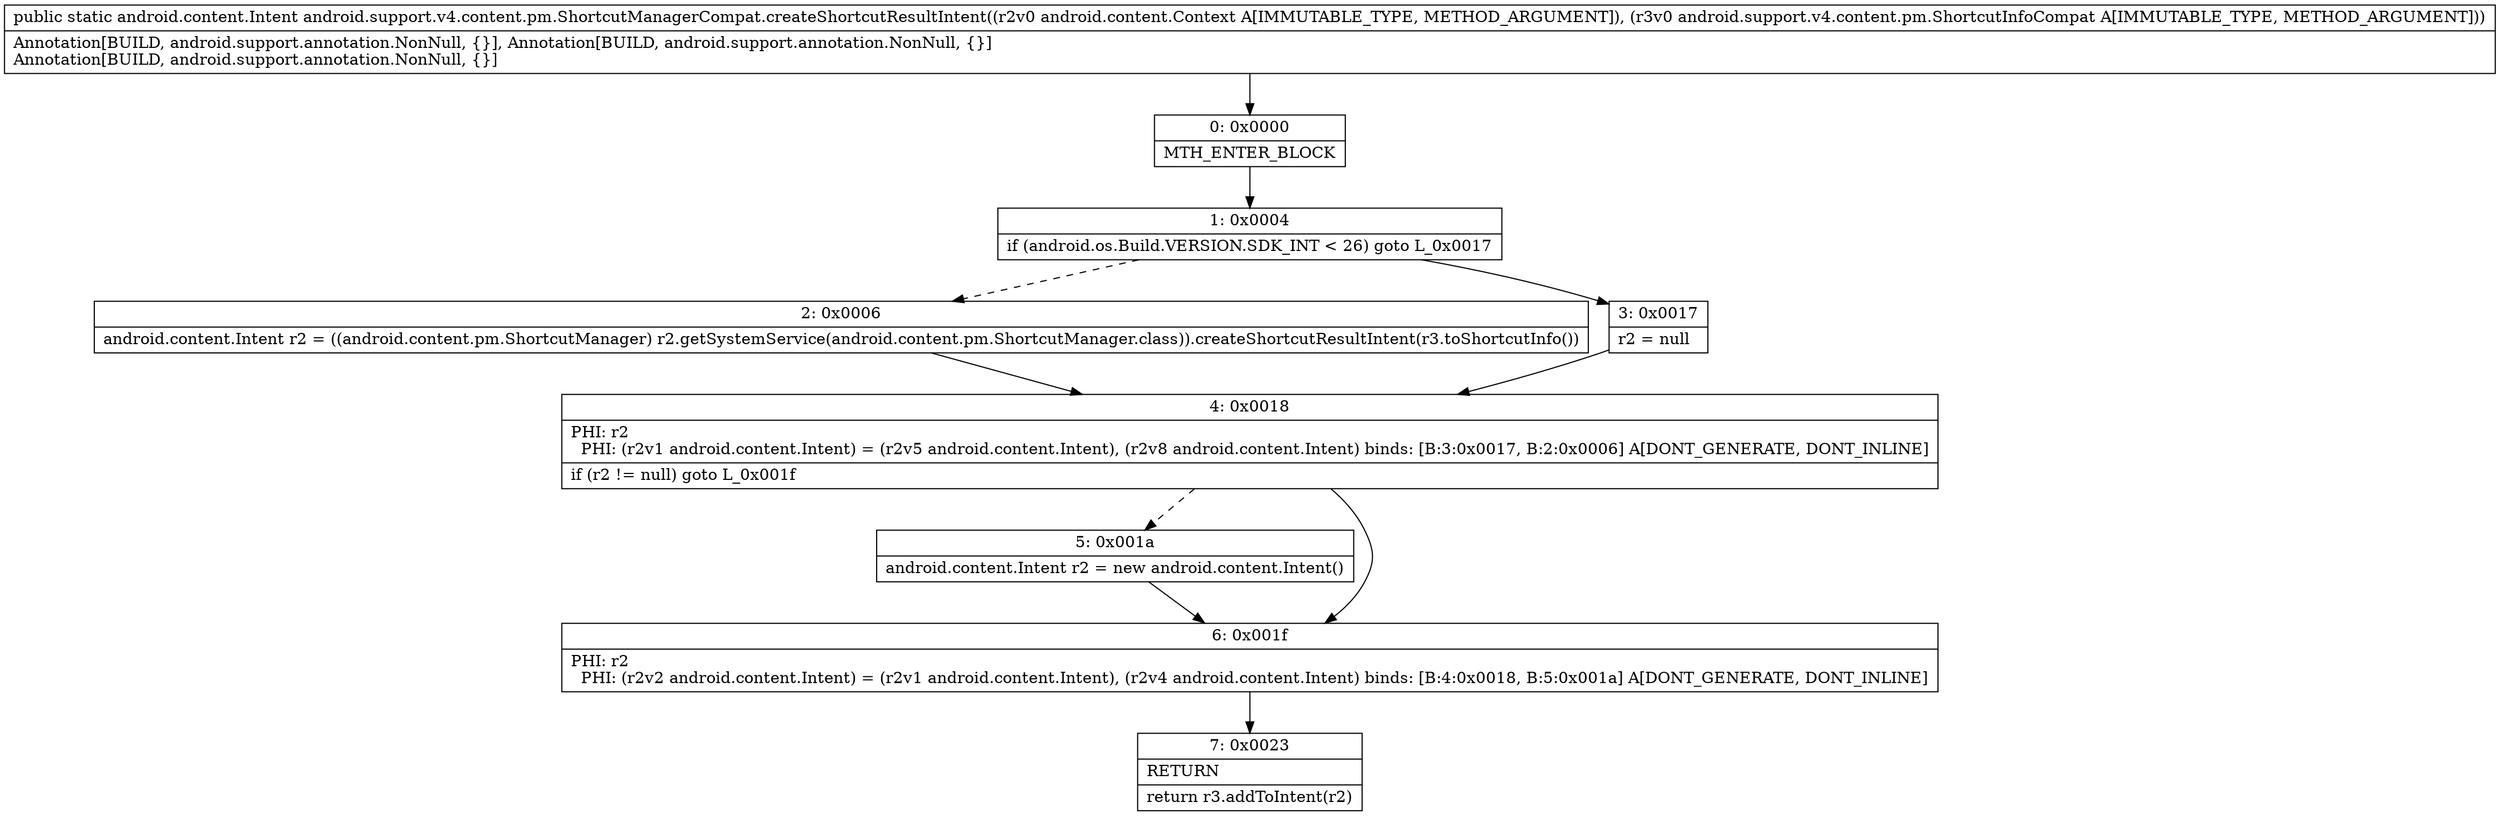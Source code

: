digraph "CFG forandroid.support.v4.content.pm.ShortcutManagerCompat.createShortcutResultIntent(Landroid\/content\/Context;Landroid\/support\/v4\/content\/pm\/ShortcutInfoCompat;)Landroid\/content\/Intent;" {
Node_0 [shape=record,label="{0\:\ 0x0000|MTH_ENTER_BLOCK\l}"];
Node_1 [shape=record,label="{1\:\ 0x0004|if (android.os.Build.VERSION.SDK_INT \< 26) goto L_0x0017\l}"];
Node_2 [shape=record,label="{2\:\ 0x0006|android.content.Intent r2 = ((android.content.pm.ShortcutManager) r2.getSystemService(android.content.pm.ShortcutManager.class)).createShortcutResultIntent(r3.toShortcutInfo())\l}"];
Node_3 [shape=record,label="{3\:\ 0x0017|r2 = null\l}"];
Node_4 [shape=record,label="{4\:\ 0x0018|PHI: r2 \l  PHI: (r2v1 android.content.Intent) = (r2v5 android.content.Intent), (r2v8 android.content.Intent) binds: [B:3:0x0017, B:2:0x0006] A[DONT_GENERATE, DONT_INLINE]\l|if (r2 != null) goto L_0x001f\l}"];
Node_5 [shape=record,label="{5\:\ 0x001a|android.content.Intent r2 = new android.content.Intent()\l}"];
Node_6 [shape=record,label="{6\:\ 0x001f|PHI: r2 \l  PHI: (r2v2 android.content.Intent) = (r2v1 android.content.Intent), (r2v4 android.content.Intent) binds: [B:4:0x0018, B:5:0x001a] A[DONT_GENERATE, DONT_INLINE]\l}"];
Node_7 [shape=record,label="{7\:\ 0x0023|RETURN\l|return r3.addToIntent(r2)\l}"];
MethodNode[shape=record,label="{public static android.content.Intent android.support.v4.content.pm.ShortcutManagerCompat.createShortcutResultIntent((r2v0 android.content.Context A[IMMUTABLE_TYPE, METHOD_ARGUMENT]), (r3v0 android.support.v4.content.pm.ShortcutInfoCompat A[IMMUTABLE_TYPE, METHOD_ARGUMENT]))  | Annotation[BUILD, android.support.annotation.NonNull, \{\}], Annotation[BUILD, android.support.annotation.NonNull, \{\}]\lAnnotation[BUILD, android.support.annotation.NonNull, \{\}]\l}"];
MethodNode -> Node_0;
Node_0 -> Node_1;
Node_1 -> Node_2[style=dashed];
Node_1 -> Node_3;
Node_2 -> Node_4;
Node_3 -> Node_4;
Node_4 -> Node_5[style=dashed];
Node_4 -> Node_6;
Node_5 -> Node_6;
Node_6 -> Node_7;
}

